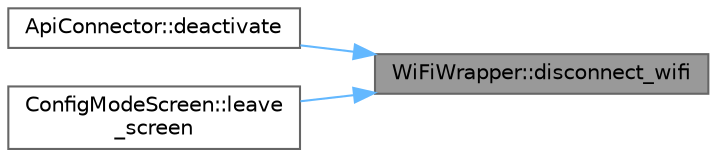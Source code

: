 digraph "WiFiWrapper::disconnect_wifi"
{
 // LATEX_PDF_SIZE
  bgcolor="transparent";
  edge [fontname=Helvetica,fontsize=10,labelfontname=Helvetica,labelfontsize=10];
  node [fontname=Helvetica,fontsize=10,shape=box,height=0.2,width=0.4];
  rankdir="RL";
  Node1 [id="Node000001",label="WiFiWrapper::disconnect_wifi",height=0.2,width=0.4,color="gray40", fillcolor="grey60", style="filled", fontcolor="black",tooltip=" "];
  Node1 -> Node2 [id="edge1_Node000001_Node000002",dir="back",color="steelblue1",style="solid",tooltip=" "];
  Node2 [id="Node000002",label="ApiConnector::deactivate",height=0.2,width=0.4,color="grey40", fillcolor="white", style="filled",URL="$class_api_connector.html#a2f3ddac28265bde686f1d9e245b991eb",tooltip=" "];
  Node1 -> Node3 [id="edge2_Node000001_Node000003",dir="back",color="steelblue1",style="solid",tooltip=" "];
  Node3 [id="Node000003",label="ConfigModeScreen::leave\l_screen",height=0.2,width=0.4,color="grey40", fillcolor="white", style="filled",URL="$class_config_mode_screen.html#a6d5e41de275a9ff08fa50351a20c3190",tooltip=" "];
}
